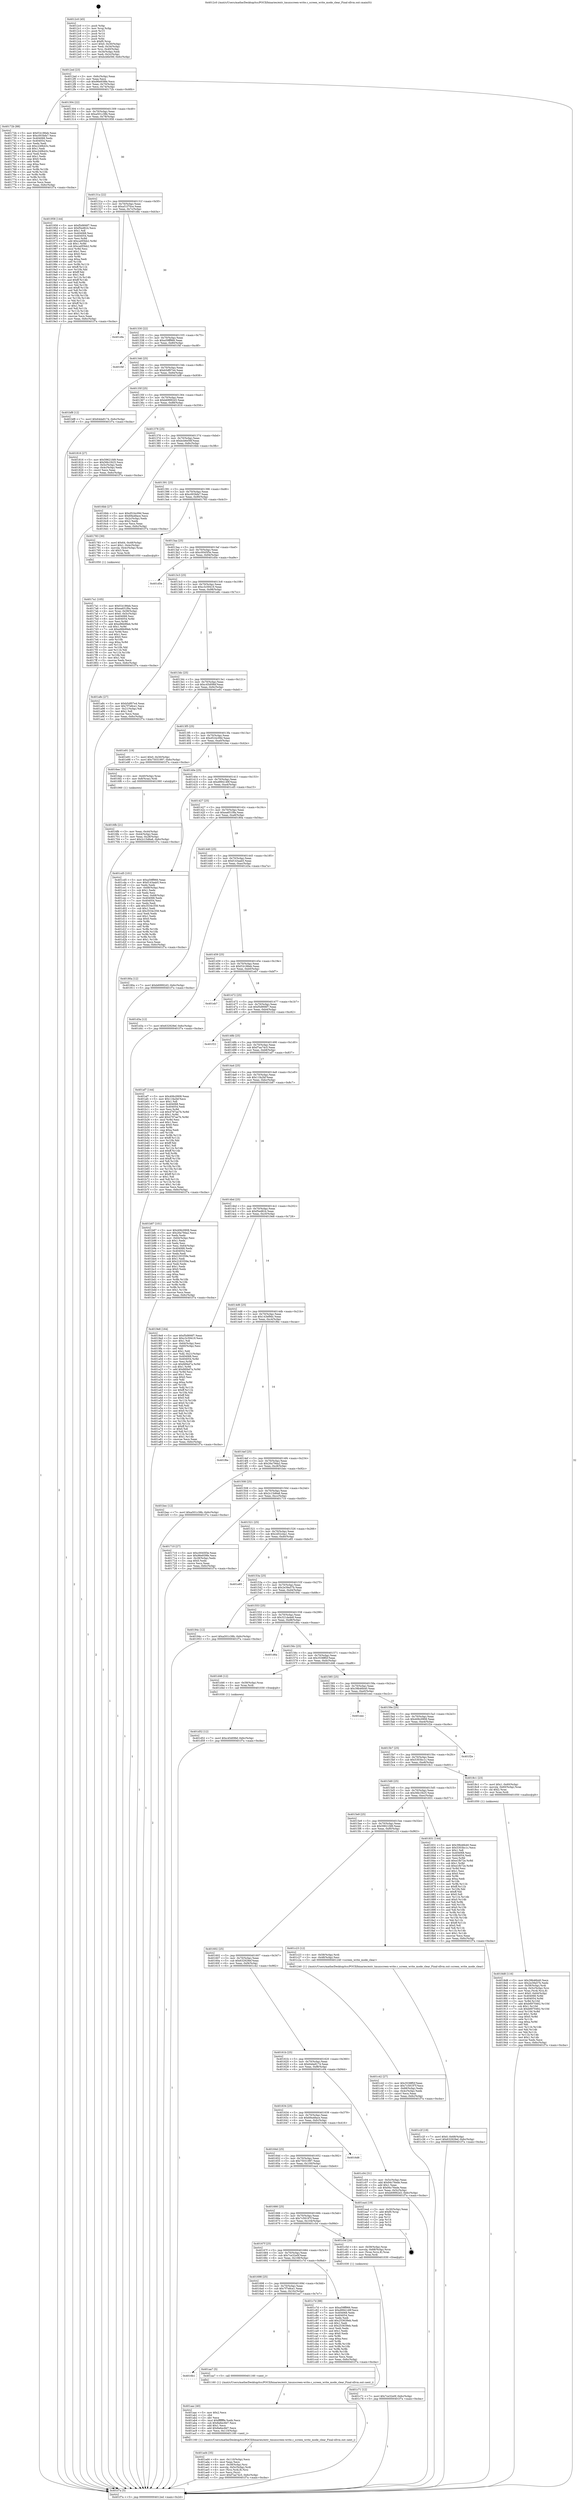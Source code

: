 digraph "0x4012c0" {
  label = "0x4012c0 (/mnt/c/Users/mathe/Desktop/tcc/POCII/binaries/extr_tmuxscreen-write.c_screen_write_mode_clear_Final-ollvm.out::main(0))"
  labelloc = "t"
  node[shape=record]

  Entry [label="",width=0.3,height=0.3,shape=circle,fillcolor=black,style=filled]
  "0x4012ed" [label="{
     0x4012ed [23]\l
     | [instrs]\l
     &nbsp;&nbsp;0x4012ed \<+3\>: mov -0x6c(%rbp),%eax\l
     &nbsp;&nbsp;0x4012f0 \<+2\>: mov %eax,%ecx\l
     &nbsp;&nbsp;0x4012f2 \<+6\>: sub $0x96e939fe,%ecx\l
     &nbsp;&nbsp;0x4012f8 \<+3\>: mov %eax,-0x70(%rbp)\l
     &nbsp;&nbsp;0x4012fb \<+3\>: mov %ecx,-0x74(%rbp)\l
     &nbsp;&nbsp;0x4012fe \<+6\>: je 000000000040172b \<main+0x46b\>\l
  }"]
  "0x40172b" [label="{
     0x40172b [88]\l
     | [instrs]\l
     &nbsp;&nbsp;0x40172b \<+5\>: mov $0xf1b186eb,%eax\l
     &nbsp;&nbsp;0x401730 \<+5\>: mov $0xc003bfa7,%ecx\l
     &nbsp;&nbsp;0x401735 \<+7\>: mov 0x404068,%edx\l
     &nbsp;&nbsp;0x40173c \<+7\>: mov 0x404054,%esi\l
     &nbsp;&nbsp;0x401743 \<+2\>: mov %edx,%edi\l
     &nbsp;&nbsp;0x401745 \<+6\>: sub $0xc249b43c,%edi\l
     &nbsp;&nbsp;0x40174b \<+3\>: sub $0x1,%edi\l
     &nbsp;&nbsp;0x40174e \<+6\>: add $0xc249b43c,%edi\l
     &nbsp;&nbsp;0x401754 \<+3\>: imul %edi,%edx\l
     &nbsp;&nbsp;0x401757 \<+3\>: and $0x1,%edx\l
     &nbsp;&nbsp;0x40175a \<+3\>: cmp $0x0,%edx\l
     &nbsp;&nbsp;0x40175d \<+4\>: sete %r8b\l
     &nbsp;&nbsp;0x401761 \<+3\>: cmp $0xa,%esi\l
     &nbsp;&nbsp;0x401764 \<+4\>: setl %r9b\l
     &nbsp;&nbsp;0x401768 \<+3\>: mov %r8b,%r10b\l
     &nbsp;&nbsp;0x40176b \<+3\>: and %r9b,%r10b\l
     &nbsp;&nbsp;0x40176e \<+3\>: xor %r9b,%r8b\l
     &nbsp;&nbsp;0x401771 \<+3\>: or %r8b,%r10b\l
     &nbsp;&nbsp;0x401774 \<+4\>: test $0x1,%r10b\l
     &nbsp;&nbsp;0x401778 \<+3\>: cmovne %ecx,%eax\l
     &nbsp;&nbsp;0x40177b \<+3\>: mov %eax,-0x6c(%rbp)\l
     &nbsp;&nbsp;0x40177e \<+5\>: jmp 0000000000401f7a \<main+0xcba\>\l
  }"]
  "0x401304" [label="{
     0x401304 [22]\l
     | [instrs]\l
     &nbsp;&nbsp;0x401304 \<+5\>: jmp 0000000000401309 \<main+0x49\>\l
     &nbsp;&nbsp;0x401309 \<+3\>: mov -0x70(%rbp),%eax\l
     &nbsp;&nbsp;0x40130c \<+5\>: sub $0xa501c38b,%eax\l
     &nbsp;&nbsp;0x401311 \<+3\>: mov %eax,-0x78(%rbp)\l
     &nbsp;&nbsp;0x401314 \<+6\>: je 0000000000401958 \<main+0x698\>\l
  }"]
  Exit [label="",width=0.3,height=0.3,shape=circle,fillcolor=black,style=filled,peripheries=2]
  "0x401958" [label="{
     0x401958 [144]\l
     | [instrs]\l
     &nbsp;&nbsp;0x401958 \<+5\>: mov $0xf5d906f7,%eax\l
     &nbsp;&nbsp;0x40195d \<+5\>: mov $0xf5ed824,%ecx\l
     &nbsp;&nbsp;0x401962 \<+2\>: mov $0x1,%dl\l
     &nbsp;&nbsp;0x401964 \<+7\>: mov 0x404068,%esi\l
     &nbsp;&nbsp;0x40196b \<+7\>: mov 0x404054,%edi\l
     &nbsp;&nbsp;0x401972 \<+3\>: mov %esi,%r8d\l
     &nbsp;&nbsp;0x401975 \<+7\>: add $0xca0f3bb2,%r8d\l
     &nbsp;&nbsp;0x40197c \<+4\>: sub $0x1,%r8d\l
     &nbsp;&nbsp;0x401980 \<+7\>: sub $0xca0f3bb2,%r8d\l
     &nbsp;&nbsp;0x401987 \<+4\>: imul %r8d,%esi\l
     &nbsp;&nbsp;0x40198b \<+3\>: and $0x1,%esi\l
     &nbsp;&nbsp;0x40198e \<+3\>: cmp $0x0,%esi\l
     &nbsp;&nbsp;0x401991 \<+4\>: sete %r9b\l
     &nbsp;&nbsp;0x401995 \<+3\>: cmp $0xa,%edi\l
     &nbsp;&nbsp;0x401998 \<+4\>: setl %r10b\l
     &nbsp;&nbsp;0x40199c \<+3\>: mov %r9b,%r11b\l
     &nbsp;&nbsp;0x40199f \<+4\>: xor $0xff,%r11b\l
     &nbsp;&nbsp;0x4019a3 \<+3\>: mov %r10b,%bl\l
     &nbsp;&nbsp;0x4019a6 \<+3\>: xor $0xff,%bl\l
     &nbsp;&nbsp;0x4019a9 \<+3\>: xor $0x1,%dl\l
     &nbsp;&nbsp;0x4019ac \<+3\>: mov %r11b,%r14b\l
     &nbsp;&nbsp;0x4019af \<+4\>: and $0xff,%r14b\l
     &nbsp;&nbsp;0x4019b3 \<+3\>: and %dl,%r9b\l
     &nbsp;&nbsp;0x4019b6 \<+3\>: mov %bl,%r15b\l
     &nbsp;&nbsp;0x4019b9 \<+4\>: and $0xff,%r15b\l
     &nbsp;&nbsp;0x4019bd \<+3\>: and %dl,%r10b\l
     &nbsp;&nbsp;0x4019c0 \<+3\>: or %r9b,%r14b\l
     &nbsp;&nbsp;0x4019c3 \<+3\>: or %r10b,%r15b\l
     &nbsp;&nbsp;0x4019c6 \<+3\>: xor %r15b,%r14b\l
     &nbsp;&nbsp;0x4019c9 \<+3\>: or %bl,%r11b\l
     &nbsp;&nbsp;0x4019cc \<+4\>: xor $0xff,%r11b\l
     &nbsp;&nbsp;0x4019d0 \<+3\>: or $0x1,%dl\l
     &nbsp;&nbsp;0x4019d3 \<+3\>: and %dl,%r11b\l
     &nbsp;&nbsp;0x4019d6 \<+3\>: or %r11b,%r14b\l
     &nbsp;&nbsp;0x4019d9 \<+4\>: test $0x1,%r14b\l
     &nbsp;&nbsp;0x4019dd \<+3\>: cmovne %ecx,%eax\l
     &nbsp;&nbsp;0x4019e0 \<+3\>: mov %eax,-0x6c(%rbp)\l
     &nbsp;&nbsp;0x4019e3 \<+5\>: jmp 0000000000401f7a \<main+0xcba\>\l
  }"]
  "0x40131a" [label="{
     0x40131a [22]\l
     | [instrs]\l
     &nbsp;&nbsp;0x40131a \<+5\>: jmp 000000000040131f \<main+0x5f\>\l
     &nbsp;&nbsp;0x40131f \<+3\>: mov -0x70(%rbp),%eax\l
     &nbsp;&nbsp;0x401322 \<+5\>: sub $0xa51f70ce,%eax\l
     &nbsp;&nbsp;0x401327 \<+3\>: mov %eax,-0x7c(%rbp)\l
     &nbsp;&nbsp;0x40132a \<+6\>: je 0000000000401dfa \<main+0xb3a\>\l
  }"]
  "0x401d52" [label="{
     0x401d52 [12]\l
     | [instrs]\l
     &nbsp;&nbsp;0x401d52 \<+7\>: movl $0xc45d09bf,-0x6c(%rbp)\l
     &nbsp;&nbsp;0x401d59 \<+5\>: jmp 0000000000401f7a \<main+0xcba\>\l
  }"]
  "0x401dfa" [label="{
     0x401dfa\l
  }", style=dashed]
  "0x401330" [label="{
     0x401330 [22]\l
     | [instrs]\l
     &nbsp;&nbsp;0x401330 \<+5\>: jmp 0000000000401335 \<main+0x75\>\l
     &nbsp;&nbsp;0x401335 \<+3\>: mov -0x70(%rbp),%eax\l
     &nbsp;&nbsp;0x401338 \<+5\>: sub $0xa59ff966,%eax\l
     &nbsp;&nbsp;0x40133d \<+3\>: mov %eax,-0x80(%rbp)\l
     &nbsp;&nbsp;0x401340 \<+6\>: je 0000000000401f4f \<main+0xc8f\>\l
  }"]
  "0x401c71" [label="{
     0x401c71 [12]\l
     | [instrs]\l
     &nbsp;&nbsp;0x401c71 \<+7\>: movl $0x7ce32e0f,-0x6c(%rbp)\l
     &nbsp;&nbsp;0x401c78 \<+5\>: jmp 0000000000401f7a \<main+0xcba\>\l
  }"]
  "0x401f4f" [label="{
     0x401f4f\l
  }", style=dashed]
  "0x401346" [label="{
     0x401346 [25]\l
     | [instrs]\l
     &nbsp;&nbsp;0x401346 \<+5\>: jmp 000000000040134b \<main+0x8b\>\l
     &nbsp;&nbsp;0x40134b \<+3\>: mov -0x70(%rbp),%eax\l
     &nbsp;&nbsp;0x40134e \<+5\>: sub $0xb5df07e4,%eax\l
     &nbsp;&nbsp;0x401353 \<+6\>: mov %eax,-0x84(%rbp)\l
     &nbsp;&nbsp;0x401359 \<+6\>: je 0000000000401bf8 \<main+0x938\>\l
  }"]
  "0x401c2f" [label="{
     0x401c2f [19]\l
     | [instrs]\l
     &nbsp;&nbsp;0x401c2f \<+7\>: movl $0x0,-0x68(%rbp)\l
     &nbsp;&nbsp;0x401c36 \<+7\>: movl $0x632929ef,-0x6c(%rbp)\l
     &nbsp;&nbsp;0x401c3d \<+5\>: jmp 0000000000401f7a \<main+0xcba\>\l
  }"]
  "0x401bf8" [label="{
     0x401bf8 [12]\l
     | [instrs]\l
     &nbsp;&nbsp;0x401bf8 \<+7\>: movl $0x64da9174,-0x6c(%rbp)\l
     &nbsp;&nbsp;0x401bff \<+5\>: jmp 0000000000401f7a \<main+0xcba\>\l
  }"]
  "0x40135f" [label="{
     0x40135f [25]\l
     | [instrs]\l
     &nbsp;&nbsp;0x40135f \<+5\>: jmp 0000000000401364 \<main+0xa4\>\l
     &nbsp;&nbsp;0x401364 \<+3\>: mov -0x70(%rbp),%eax\l
     &nbsp;&nbsp;0x401367 \<+5\>: sub $0xb69992d3,%eax\l
     &nbsp;&nbsp;0x40136c \<+6\>: mov %eax,-0x88(%rbp)\l
     &nbsp;&nbsp;0x401372 \<+6\>: je 0000000000401816 \<main+0x556\>\l
  }"]
  "0x401ad4" [label="{
     0x401ad4 [35]\l
     | [instrs]\l
     &nbsp;&nbsp;0x401ad4 \<+6\>: mov -0x110(%rbp),%ecx\l
     &nbsp;&nbsp;0x401ada \<+3\>: imul %eax,%ecx\l
     &nbsp;&nbsp;0x401add \<+4\>: mov -0x58(%rbp),%rsi\l
     &nbsp;&nbsp;0x401ae1 \<+4\>: movslq -0x5c(%rbp),%rdi\l
     &nbsp;&nbsp;0x401ae5 \<+4\>: mov (%rsi,%rdi,8),%rsi\l
     &nbsp;&nbsp;0x401ae9 \<+2\>: mov %ecx,(%rsi)\l
     &nbsp;&nbsp;0x401aeb \<+7\>: movl $0xf7aa74c5,-0x6c(%rbp)\l
     &nbsp;&nbsp;0x401af2 \<+5\>: jmp 0000000000401f7a \<main+0xcba\>\l
  }"]
  "0x401816" [label="{
     0x401816 [27]\l
     | [instrs]\l
     &nbsp;&nbsp;0x401816 \<+5\>: mov $0x59621fd9,%eax\l
     &nbsp;&nbsp;0x40181b \<+5\>: mov $0x56b1f425,%ecx\l
     &nbsp;&nbsp;0x401820 \<+3\>: mov -0x5c(%rbp),%edx\l
     &nbsp;&nbsp;0x401823 \<+3\>: cmp -0x4c(%rbp),%edx\l
     &nbsp;&nbsp;0x401826 \<+3\>: cmovl %ecx,%eax\l
     &nbsp;&nbsp;0x401829 \<+3\>: mov %eax,-0x6c(%rbp)\l
     &nbsp;&nbsp;0x40182c \<+5\>: jmp 0000000000401f7a \<main+0xcba\>\l
  }"]
  "0x401378" [label="{
     0x401378 [25]\l
     | [instrs]\l
     &nbsp;&nbsp;0x401378 \<+5\>: jmp 000000000040137d \<main+0xbd\>\l
     &nbsp;&nbsp;0x40137d \<+3\>: mov -0x70(%rbp),%eax\l
     &nbsp;&nbsp;0x401380 \<+5\>: sub $0xbcb6e56f,%eax\l
     &nbsp;&nbsp;0x401385 \<+6\>: mov %eax,-0x8c(%rbp)\l
     &nbsp;&nbsp;0x40138b \<+6\>: je 00000000004016bb \<main+0x3fb\>\l
  }"]
  "0x401aac" [label="{
     0x401aac [40]\l
     | [instrs]\l
     &nbsp;&nbsp;0x401aac \<+5\>: mov $0x2,%ecx\l
     &nbsp;&nbsp;0x401ab1 \<+1\>: cltd\l
     &nbsp;&nbsp;0x401ab2 \<+2\>: idiv %ecx\l
     &nbsp;&nbsp;0x401ab4 \<+6\>: imul $0xfffffffe,%edx,%ecx\l
     &nbsp;&nbsp;0x401aba \<+6\>: sub $0x8a6ec8d7,%ecx\l
     &nbsp;&nbsp;0x401ac0 \<+3\>: add $0x1,%ecx\l
     &nbsp;&nbsp;0x401ac3 \<+6\>: add $0x8a6ec8d7,%ecx\l
     &nbsp;&nbsp;0x401ac9 \<+6\>: mov %ecx,-0x110(%rbp)\l
     &nbsp;&nbsp;0x401acf \<+5\>: call 0000000000401160 \<next_i\>\l
     | [calls]\l
     &nbsp;&nbsp;0x401160 \{1\} (/mnt/c/Users/mathe/Desktop/tcc/POCII/binaries/extr_tmuxscreen-write.c_screen_write_mode_clear_Final-ollvm.out::next_i)\l
  }"]
  "0x4016bb" [label="{
     0x4016bb [27]\l
     | [instrs]\l
     &nbsp;&nbsp;0x4016bb \<+5\>: mov $0xd524c09d,%eax\l
     &nbsp;&nbsp;0x4016c0 \<+5\>: mov $0x69a48ace,%ecx\l
     &nbsp;&nbsp;0x4016c5 \<+3\>: mov -0x2c(%rbp),%edx\l
     &nbsp;&nbsp;0x4016c8 \<+3\>: cmp $0x2,%edx\l
     &nbsp;&nbsp;0x4016cb \<+3\>: cmovne %ecx,%eax\l
     &nbsp;&nbsp;0x4016ce \<+3\>: mov %eax,-0x6c(%rbp)\l
     &nbsp;&nbsp;0x4016d1 \<+5\>: jmp 0000000000401f7a \<main+0xcba\>\l
  }"]
  "0x401391" [label="{
     0x401391 [25]\l
     | [instrs]\l
     &nbsp;&nbsp;0x401391 \<+5\>: jmp 0000000000401396 \<main+0xd6\>\l
     &nbsp;&nbsp;0x401396 \<+3\>: mov -0x70(%rbp),%eax\l
     &nbsp;&nbsp;0x401399 \<+5\>: sub $0xc003bfa7,%eax\l
     &nbsp;&nbsp;0x40139e \<+6\>: mov %eax,-0x90(%rbp)\l
     &nbsp;&nbsp;0x4013a4 \<+6\>: je 0000000000401783 \<main+0x4c3\>\l
  }"]
  "0x401f7a" [label="{
     0x401f7a [5]\l
     | [instrs]\l
     &nbsp;&nbsp;0x401f7a \<+5\>: jmp 00000000004012ed \<main+0x2d\>\l
  }"]
  "0x4012c0" [label="{
     0x4012c0 [45]\l
     | [instrs]\l
     &nbsp;&nbsp;0x4012c0 \<+1\>: push %rbp\l
     &nbsp;&nbsp;0x4012c1 \<+3\>: mov %rsp,%rbp\l
     &nbsp;&nbsp;0x4012c4 \<+2\>: push %r15\l
     &nbsp;&nbsp;0x4012c6 \<+2\>: push %r14\l
     &nbsp;&nbsp;0x4012c8 \<+2\>: push %r12\l
     &nbsp;&nbsp;0x4012ca \<+1\>: push %rbx\l
     &nbsp;&nbsp;0x4012cb \<+7\>: sub $0xf0,%rsp\l
     &nbsp;&nbsp;0x4012d2 \<+7\>: movl $0x0,-0x30(%rbp)\l
     &nbsp;&nbsp;0x4012d9 \<+3\>: mov %edi,-0x34(%rbp)\l
     &nbsp;&nbsp;0x4012dc \<+4\>: mov %rsi,-0x40(%rbp)\l
     &nbsp;&nbsp;0x4012e0 \<+3\>: mov -0x34(%rbp),%edi\l
     &nbsp;&nbsp;0x4012e3 \<+3\>: mov %edi,-0x2c(%rbp)\l
     &nbsp;&nbsp;0x4012e6 \<+7\>: movl $0xbcb6e56f,-0x6c(%rbp)\l
  }"]
  "0x4016b1" [label="{
     0x4016b1\l
  }", style=dashed]
  "0x401783" [label="{
     0x401783 [30]\l
     | [instrs]\l
     &nbsp;&nbsp;0x401783 \<+7\>: movl $0x64,-0x48(%rbp)\l
     &nbsp;&nbsp;0x40178a \<+7\>: movl $0x1,-0x4c(%rbp)\l
     &nbsp;&nbsp;0x401791 \<+4\>: movslq -0x4c(%rbp),%rax\l
     &nbsp;&nbsp;0x401795 \<+4\>: shl $0x3,%rax\l
     &nbsp;&nbsp;0x401799 \<+3\>: mov %rax,%rdi\l
     &nbsp;&nbsp;0x40179c \<+5\>: call 0000000000401050 \<malloc@plt\>\l
     | [calls]\l
     &nbsp;&nbsp;0x401050 \{1\} (unknown)\l
  }"]
  "0x4013aa" [label="{
     0x4013aa [25]\l
     | [instrs]\l
     &nbsp;&nbsp;0x4013aa \<+5\>: jmp 00000000004013af \<main+0xef\>\l
     &nbsp;&nbsp;0x4013af \<+3\>: mov -0x70(%rbp),%eax\l
     &nbsp;&nbsp;0x4013b2 \<+5\>: sub $0xc0045f3e,%eax\l
     &nbsp;&nbsp;0x4013b7 \<+6\>: mov %eax,-0x94(%rbp)\l
     &nbsp;&nbsp;0x4013bd \<+6\>: je 0000000000401d5e \<main+0xa9e\>\l
  }"]
  "0x401aa7" [label="{
     0x401aa7 [5]\l
     | [instrs]\l
     &nbsp;&nbsp;0x401aa7 \<+5\>: call 0000000000401160 \<next_i\>\l
     | [calls]\l
     &nbsp;&nbsp;0x401160 \{1\} (/mnt/c/Users/mathe/Desktop/tcc/POCII/binaries/extr_tmuxscreen-write.c_screen_write_mode_clear_Final-ollvm.out::next_i)\l
  }"]
  "0x401d5e" [label="{
     0x401d5e\l
  }", style=dashed]
  "0x4013c3" [label="{
     0x4013c3 [25]\l
     | [instrs]\l
     &nbsp;&nbsp;0x4013c3 \<+5\>: jmp 00000000004013c8 \<main+0x108\>\l
     &nbsp;&nbsp;0x4013c8 \<+3\>: mov -0x70(%rbp),%eax\l
     &nbsp;&nbsp;0x4013cb \<+5\>: sub $0xc3c59419,%eax\l
     &nbsp;&nbsp;0x4013d0 \<+6\>: mov %eax,-0x98(%rbp)\l
     &nbsp;&nbsp;0x4013d6 \<+6\>: je 0000000000401a8c \<main+0x7cc\>\l
  }"]
  "0x401698" [label="{
     0x401698 [25]\l
     | [instrs]\l
     &nbsp;&nbsp;0x401698 \<+5\>: jmp 000000000040169d \<main+0x3dd\>\l
     &nbsp;&nbsp;0x40169d \<+3\>: mov -0x70(%rbp),%eax\l
     &nbsp;&nbsp;0x4016a0 \<+5\>: sub $0x7f7e8ce1,%eax\l
     &nbsp;&nbsp;0x4016a5 \<+6\>: mov %eax,-0x10c(%rbp)\l
     &nbsp;&nbsp;0x4016ab \<+6\>: je 0000000000401aa7 \<main+0x7e7\>\l
  }"]
  "0x401a8c" [label="{
     0x401a8c [27]\l
     | [instrs]\l
     &nbsp;&nbsp;0x401a8c \<+5\>: mov $0xb5df07e4,%eax\l
     &nbsp;&nbsp;0x401a91 \<+5\>: mov $0x7f7e8ce1,%ecx\l
     &nbsp;&nbsp;0x401a96 \<+3\>: mov -0x21(%rbp),%dl\l
     &nbsp;&nbsp;0x401a99 \<+3\>: test $0x1,%dl\l
     &nbsp;&nbsp;0x401a9c \<+3\>: cmovne %ecx,%eax\l
     &nbsp;&nbsp;0x401a9f \<+3\>: mov %eax,-0x6c(%rbp)\l
     &nbsp;&nbsp;0x401aa2 \<+5\>: jmp 0000000000401f7a \<main+0xcba\>\l
  }"]
  "0x4013dc" [label="{
     0x4013dc [25]\l
     | [instrs]\l
     &nbsp;&nbsp;0x4013dc \<+5\>: jmp 00000000004013e1 \<main+0x121\>\l
     &nbsp;&nbsp;0x4013e1 \<+3\>: mov -0x70(%rbp),%eax\l
     &nbsp;&nbsp;0x4013e4 \<+5\>: sub $0xc45d09bf,%eax\l
     &nbsp;&nbsp;0x4013e9 \<+6\>: mov %eax,-0x9c(%rbp)\l
     &nbsp;&nbsp;0x4013ef \<+6\>: je 0000000000401e91 \<main+0xbd1\>\l
  }"]
  "0x401c7d" [label="{
     0x401c7d [88]\l
     | [instrs]\l
     &nbsp;&nbsp;0x401c7d \<+5\>: mov $0xa59ff966,%eax\l
     &nbsp;&nbsp;0x401c82 \<+5\>: mov $0xd994149f,%ecx\l
     &nbsp;&nbsp;0x401c87 \<+7\>: mov 0x404068,%edx\l
     &nbsp;&nbsp;0x401c8e \<+7\>: mov 0x404054,%esi\l
     &nbsp;&nbsp;0x401c95 \<+2\>: mov %edx,%edi\l
     &nbsp;&nbsp;0x401c97 \<+6\>: add $0x253639eb,%edi\l
     &nbsp;&nbsp;0x401c9d \<+3\>: sub $0x1,%edi\l
     &nbsp;&nbsp;0x401ca0 \<+6\>: sub $0x253639eb,%edi\l
     &nbsp;&nbsp;0x401ca6 \<+3\>: imul %edi,%edx\l
     &nbsp;&nbsp;0x401ca9 \<+3\>: and $0x1,%edx\l
     &nbsp;&nbsp;0x401cac \<+3\>: cmp $0x0,%edx\l
     &nbsp;&nbsp;0x401caf \<+4\>: sete %r8b\l
     &nbsp;&nbsp;0x401cb3 \<+3\>: cmp $0xa,%esi\l
     &nbsp;&nbsp;0x401cb6 \<+4\>: setl %r9b\l
     &nbsp;&nbsp;0x401cba \<+3\>: mov %r8b,%r10b\l
     &nbsp;&nbsp;0x401cbd \<+3\>: and %r9b,%r10b\l
     &nbsp;&nbsp;0x401cc0 \<+3\>: xor %r9b,%r8b\l
     &nbsp;&nbsp;0x401cc3 \<+3\>: or %r8b,%r10b\l
     &nbsp;&nbsp;0x401cc6 \<+4\>: test $0x1,%r10b\l
     &nbsp;&nbsp;0x401cca \<+3\>: cmovne %ecx,%eax\l
     &nbsp;&nbsp;0x401ccd \<+3\>: mov %eax,-0x6c(%rbp)\l
     &nbsp;&nbsp;0x401cd0 \<+5\>: jmp 0000000000401f7a \<main+0xcba\>\l
  }"]
  "0x401e91" [label="{
     0x401e91 [19]\l
     | [instrs]\l
     &nbsp;&nbsp;0x401e91 \<+7\>: movl $0x0,-0x30(%rbp)\l
     &nbsp;&nbsp;0x401e98 \<+7\>: movl $0x75031997,-0x6c(%rbp)\l
     &nbsp;&nbsp;0x401e9f \<+5\>: jmp 0000000000401f7a \<main+0xcba\>\l
  }"]
  "0x4013f5" [label="{
     0x4013f5 [25]\l
     | [instrs]\l
     &nbsp;&nbsp;0x4013f5 \<+5\>: jmp 00000000004013fa \<main+0x13a\>\l
     &nbsp;&nbsp;0x4013fa \<+3\>: mov -0x70(%rbp),%eax\l
     &nbsp;&nbsp;0x4013fd \<+5\>: sub $0xd524c09d,%eax\l
     &nbsp;&nbsp;0x401402 \<+6\>: mov %eax,-0xa0(%rbp)\l
     &nbsp;&nbsp;0x401408 \<+6\>: je 00000000004016ee \<main+0x42e\>\l
  }"]
  "0x40167f" [label="{
     0x40167f [25]\l
     | [instrs]\l
     &nbsp;&nbsp;0x40167f \<+5\>: jmp 0000000000401684 \<main+0x3c4\>\l
     &nbsp;&nbsp;0x401684 \<+3\>: mov -0x70(%rbp),%eax\l
     &nbsp;&nbsp;0x401687 \<+5\>: sub $0x7ce32e0f,%eax\l
     &nbsp;&nbsp;0x40168c \<+6\>: mov %eax,-0x108(%rbp)\l
     &nbsp;&nbsp;0x401692 \<+6\>: je 0000000000401c7d \<main+0x9bd\>\l
  }"]
  "0x4016ee" [label="{
     0x4016ee [13]\l
     | [instrs]\l
     &nbsp;&nbsp;0x4016ee \<+4\>: mov -0x40(%rbp),%rax\l
     &nbsp;&nbsp;0x4016f2 \<+4\>: mov 0x8(%rax),%rdi\l
     &nbsp;&nbsp;0x4016f6 \<+5\>: call 0000000000401060 \<atoi@plt\>\l
     | [calls]\l
     &nbsp;&nbsp;0x401060 \{1\} (unknown)\l
  }"]
  "0x40140e" [label="{
     0x40140e [25]\l
     | [instrs]\l
     &nbsp;&nbsp;0x40140e \<+5\>: jmp 0000000000401413 \<main+0x153\>\l
     &nbsp;&nbsp;0x401413 \<+3\>: mov -0x70(%rbp),%eax\l
     &nbsp;&nbsp;0x401416 \<+5\>: sub $0xd994149f,%eax\l
     &nbsp;&nbsp;0x40141b \<+6\>: mov %eax,-0xa4(%rbp)\l
     &nbsp;&nbsp;0x401421 \<+6\>: je 0000000000401cd5 \<main+0xa15\>\l
  }"]
  "0x4016fb" [label="{
     0x4016fb [21]\l
     | [instrs]\l
     &nbsp;&nbsp;0x4016fb \<+3\>: mov %eax,-0x44(%rbp)\l
     &nbsp;&nbsp;0x4016fe \<+3\>: mov -0x44(%rbp),%eax\l
     &nbsp;&nbsp;0x401701 \<+3\>: mov %eax,-0x28(%rbp)\l
     &nbsp;&nbsp;0x401704 \<+7\>: movl $0x2c15d6a8,-0x6c(%rbp)\l
     &nbsp;&nbsp;0x40170b \<+5\>: jmp 0000000000401f7a \<main+0xcba\>\l
  }"]
  "0x401c5d" [label="{
     0x401c5d [20]\l
     | [instrs]\l
     &nbsp;&nbsp;0x401c5d \<+4\>: mov -0x58(%rbp),%rax\l
     &nbsp;&nbsp;0x401c61 \<+4\>: movslq -0x68(%rbp),%rcx\l
     &nbsp;&nbsp;0x401c65 \<+4\>: mov (%rax,%rcx,8),%rax\l
     &nbsp;&nbsp;0x401c69 \<+3\>: mov %rax,%rdi\l
     &nbsp;&nbsp;0x401c6c \<+5\>: call 0000000000401030 \<free@plt\>\l
     | [calls]\l
     &nbsp;&nbsp;0x401030 \{1\} (unknown)\l
  }"]
  "0x401cd5" [label="{
     0x401cd5 [101]\l
     | [instrs]\l
     &nbsp;&nbsp;0x401cd5 \<+5\>: mov $0xa59ff966,%eax\l
     &nbsp;&nbsp;0x401cda \<+5\>: mov $0xf143aab5,%ecx\l
     &nbsp;&nbsp;0x401cdf \<+2\>: xor %edx,%edx\l
     &nbsp;&nbsp;0x401ce1 \<+3\>: mov -0x68(%rbp),%esi\l
     &nbsp;&nbsp;0x401ce4 \<+3\>: sub $0x1,%edx\l
     &nbsp;&nbsp;0x401ce7 \<+2\>: sub %edx,%esi\l
     &nbsp;&nbsp;0x401ce9 \<+3\>: mov %esi,-0x68(%rbp)\l
     &nbsp;&nbsp;0x401cec \<+7\>: mov 0x404068,%edx\l
     &nbsp;&nbsp;0x401cf3 \<+7\>: mov 0x404054,%esi\l
     &nbsp;&nbsp;0x401cfa \<+2\>: mov %edx,%edi\l
     &nbsp;&nbsp;0x401cfc \<+6\>: add $0x3534c358,%edi\l
     &nbsp;&nbsp;0x401d02 \<+3\>: sub $0x1,%edi\l
     &nbsp;&nbsp;0x401d05 \<+6\>: sub $0x3534c358,%edi\l
     &nbsp;&nbsp;0x401d0b \<+3\>: imul %edi,%edx\l
     &nbsp;&nbsp;0x401d0e \<+3\>: and $0x1,%edx\l
     &nbsp;&nbsp;0x401d11 \<+3\>: cmp $0x0,%edx\l
     &nbsp;&nbsp;0x401d14 \<+4\>: sete %r8b\l
     &nbsp;&nbsp;0x401d18 \<+3\>: cmp $0xa,%esi\l
     &nbsp;&nbsp;0x401d1b \<+4\>: setl %r9b\l
     &nbsp;&nbsp;0x401d1f \<+3\>: mov %r8b,%r10b\l
     &nbsp;&nbsp;0x401d22 \<+3\>: and %r9b,%r10b\l
     &nbsp;&nbsp;0x401d25 \<+3\>: xor %r9b,%r8b\l
     &nbsp;&nbsp;0x401d28 \<+3\>: or %r8b,%r10b\l
     &nbsp;&nbsp;0x401d2b \<+4\>: test $0x1,%r10b\l
     &nbsp;&nbsp;0x401d2f \<+3\>: cmovne %ecx,%eax\l
     &nbsp;&nbsp;0x401d32 \<+3\>: mov %eax,-0x6c(%rbp)\l
     &nbsp;&nbsp;0x401d35 \<+5\>: jmp 0000000000401f7a \<main+0xcba\>\l
  }"]
  "0x401427" [label="{
     0x401427 [25]\l
     | [instrs]\l
     &nbsp;&nbsp;0x401427 \<+5\>: jmp 000000000040142c \<main+0x16c\>\l
     &nbsp;&nbsp;0x40142c \<+3\>: mov -0x70(%rbp),%eax\l
     &nbsp;&nbsp;0x40142f \<+5\>: sub $0xea651f9a,%eax\l
     &nbsp;&nbsp;0x401434 \<+6\>: mov %eax,-0xa8(%rbp)\l
     &nbsp;&nbsp;0x40143a \<+6\>: je 000000000040180a \<main+0x54a\>\l
  }"]
  "0x401666" [label="{
     0x401666 [25]\l
     | [instrs]\l
     &nbsp;&nbsp;0x401666 \<+5\>: jmp 000000000040166b \<main+0x3ab\>\l
     &nbsp;&nbsp;0x40166b \<+3\>: mov -0x70(%rbp),%eax\l
     &nbsp;&nbsp;0x40166e \<+5\>: sub $0x7c59197f,%eax\l
     &nbsp;&nbsp;0x401673 \<+6\>: mov %eax,-0x104(%rbp)\l
     &nbsp;&nbsp;0x401679 \<+6\>: je 0000000000401c5d \<main+0x99d\>\l
  }"]
  "0x40180a" [label="{
     0x40180a [12]\l
     | [instrs]\l
     &nbsp;&nbsp;0x40180a \<+7\>: movl $0xb69992d3,-0x6c(%rbp)\l
     &nbsp;&nbsp;0x401811 \<+5\>: jmp 0000000000401f7a \<main+0xcba\>\l
  }"]
  "0x401440" [label="{
     0x401440 [25]\l
     | [instrs]\l
     &nbsp;&nbsp;0x401440 \<+5\>: jmp 0000000000401445 \<main+0x185\>\l
     &nbsp;&nbsp;0x401445 \<+3\>: mov -0x70(%rbp),%eax\l
     &nbsp;&nbsp;0x401448 \<+5\>: sub $0xf143aab5,%eax\l
     &nbsp;&nbsp;0x40144d \<+6\>: mov %eax,-0xac(%rbp)\l
     &nbsp;&nbsp;0x401453 \<+6\>: je 0000000000401d3a \<main+0xa7a\>\l
  }"]
  "0x401ea4" [label="{
     0x401ea4 [19]\l
     | [instrs]\l
     &nbsp;&nbsp;0x401ea4 \<+3\>: mov -0x30(%rbp),%eax\l
     &nbsp;&nbsp;0x401ea7 \<+7\>: add $0xf0,%rsp\l
     &nbsp;&nbsp;0x401eae \<+1\>: pop %rbx\l
     &nbsp;&nbsp;0x401eaf \<+2\>: pop %r12\l
     &nbsp;&nbsp;0x401eb1 \<+2\>: pop %r14\l
     &nbsp;&nbsp;0x401eb3 \<+2\>: pop %r15\l
     &nbsp;&nbsp;0x401eb5 \<+1\>: pop %rbp\l
     &nbsp;&nbsp;0x401eb6 \<+1\>: ret\l
  }"]
  "0x401d3a" [label="{
     0x401d3a [12]\l
     | [instrs]\l
     &nbsp;&nbsp;0x401d3a \<+7\>: movl $0x632929ef,-0x6c(%rbp)\l
     &nbsp;&nbsp;0x401d41 \<+5\>: jmp 0000000000401f7a \<main+0xcba\>\l
  }"]
  "0x401459" [label="{
     0x401459 [25]\l
     | [instrs]\l
     &nbsp;&nbsp;0x401459 \<+5\>: jmp 000000000040145e \<main+0x19e\>\l
     &nbsp;&nbsp;0x40145e \<+3\>: mov -0x70(%rbp),%eax\l
     &nbsp;&nbsp;0x401461 \<+5\>: sub $0xf1b186eb,%eax\l
     &nbsp;&nbsp;0x401466 \<+6\>: mov %eax,-0xb0(%rbp)\l
     &nbsp;&nbsp;0x40146c \<+6\>: je 0000000000401eb7 \<main+0xbf7\>\l
  }"]
  "0x40164d" [label="{
     0x40164d [25]\l
     | [instrs]\l
     &nbsp;&nbsp;0x40164d \<+5\>: jmp 0000000000401652 \<main+0x392\>\l
     &nbsp;&nbsp;0x401652 \<+3\>: mov -0x70(%rbp),%eax\l
     &nbsp;&nbsp;0x401655 \<+5\>: sub $0x75031997,%eax\l
     &nbsp;&nbsp;0x40165a \<+6\>: mov %eax,-0x100(%rbp)\l
     &nbsp;&nbsp;0x401660 \<+6\>: je 0000000000401ea4 \<main+0xbe4\>\l
  }"]
  "0x401eb7" [label="{
     0x401eb7\l
  }", style=dashed]
  "0x401472" [label="{
     0x401472 [25]\l
     | [instrs]\l
     &nbsp;&nbsp;0x401472 \<+5\>: jmp 0000000000401477 \<main+0x1b7\>\l
     &nbsp;&nbsp;0x401477 \<+3\>: mov -0x70(%rbp),%eax\l
     &nbsp;&nbsp;0x40147a \<+5\>: sub $0xf5d906f7,%eax\l
     &nbsp;&nbsp;0x40147f \<+6\>: mov %eax,-0xb4(%rbp)\l
     &nbsp;&nbsp;0x401485 \<+6\>: je 0000000000401f22 \<main+0xc62\>\l
  }"]
  "0x4016d6" [label="{
     0x4016d6\l
  }", style=dashed]
  "0x401f22" [label="{
     0x401f22\l
  }", style=dashed]
  "0x40148b" [label="{
     0x40148b [25]\l
     | [instrs]\l
     &nbsp;&nbsp;0x40148b \<+5\>: jmp 0000000000401490 \<main+0x1d0\>\l
     &nbsp;&nbsp;0x401490 \<+3\>: mov -0x70(%rbp),%eax\l
     &nbsp;&nbsp;0x401493 \<+5\>: sub $0xf7aa74c5,%eax\l
     &nbsp;&nbsp;0x401498 \<+6\>: mov %eax,-0xb8(%rbp)\l
     &nbsp;&nbsp;0x40149e \<+6\>: je 0000000000401af7 \<main+0x837\>\l
  }"]
  "0x401634" [label="{
     0x401634 [25]\l
     | [instrs]\l
     &nbsp;&nbsp;0x401634 \<+5\>: jmp 0000000000401639 \<main+0x379\>\l
     &nbsp;&nbsp;0x401639 \<+3\>: mov -0x70(%rbp),%eax\l
     &nbsp;&nbsp;0x40163c \<+5\>: sub $0x69a48ace,%eax\l
     &nbsp;&nbsp;0x401641 \<+6\>: mov %eax,-0xfc(%rbp)\l
     &nbsp;&nbsp;0x401647 \<+6\>: je 00000000004016d6 \<main+0x416\>\l
  }"]
  "0x401af7" [label="{
     0x401af7 [144]\l
     | [instrs]\l
     &nbsp;&nbsp;0x401af7 \<+5\>: mov $0x406c0908,%eax\l
     &nbsp;&nbsp;0x401afc \<+5\>: mov $0x11fa2bf,%ecx\l
     &nbsp;&nbsp;0x401b01 \<+2\>: mov $0x1,%dl\l
     &nbsp;&nbsp;0x401b03 \<+7\>: mov 0x404068,%esi\l
     &nbsp;&nbsp;0x401b0a \<+7\>: mov 0x404054,%edi\l
     &nbsp;&nbsp;0x401b11 \<+3\>: mov %esi,%r8d\l
     &nbsp;&nbsp;0x401b14 \<+7\>: sub $0x4797ae7b,%r8d\l
     &nbsp;&nbsp;0x401b1b \<+4\>: sub $0x1,%r8d\l
     &nbsp;&nbsp;0x401b1f \<+7\>: add $0x4797ae7b,%r8d\l
     &nbsp;&nbsp;0x401b26 \<+4\>: imul %r8d,%esi\l
     &nbsp;&nbsp;0x401b2a \<+3\>: and $0x1,%esi\l
     &nbsp;&nbsp;0x401b2d \<+3\>: cmp $0x0,%esi\l
     &nbsp;&nbsp;0x401b30 \<+4\>: sete %r9b\l
     &nbsp;&nbsp;0x401b34 \<+3\>: cmp $0xa,%edi\l
     &nbsp;&nbsp;0x401b37 \<+4\>: setl %r10b\l
     &nbsp;&nbsp;0x401b3b \<+3\>: mov %r9b,%r11b\l
     &nbsp;&nbsp;0x401b3e \<+4\>: xor $0xff,%r11b\l
     &nbsp;&nbsp;0x401b42 \<+3\>: mov %r10b,%bl\l
     &nbsp;&nbsp;0x401b45 \<+3\>: xor $0xff,%bl\l
     &nbsp;&nbsp;0x401b48 \<+3\>: xor $0x1,%dl\l
     &nbsp;&nbsp;0x401b4b \<+3\>: mov %r11b,%r14b\l
     &nbsp;&nbsp;0x401b4e \<+4\>: and $0xff,%r14b\l
     &nbsp;&nbsp;0x401b52 \<+3\>: and %dl,%r9b\l
     &nbsp;&nbsp;0x401b55 \<+3\>: mov %bl,%r15b\l
     &nbsp;&nbsp;0x401b58 \<+4\>: and $0xff,%r15b\l
     &nbsp;&nbsp;0x401b5c \<+3\>: and %dl,%r10b\l
     &nbsp;&nbsp;0x401b5f \<+3\>: or %r9b,%r14b\l
     &nbsp;&nbsp;0x401b62 \<+3\>: or %r10b,%r15b\l
     &nbsp;&nbsp;0x401b65 \<+3\>: xor %r15b,%r14b\l
     &nbsp;&nbsp;0x401b68 \<+3\>: or %bl,%r11b\l
     &nbsp;&nbsp;0x401b6b \<+4\>: xor $0xff,%r11b\l
     &nbsp;&nbsp;0x401b6f \<+3\>: or $0x1,%dl\l
     &nbsp;&nbsp;0x401b72 \<+3\>: and %dl,%r11b\l
     &nbsp;&nbsp;0x401b75 \<+3\>: or %r11b,%r14b\l
     &nbsp;&nbsp;0x401b78 \<+4\>: test $0x1,%r14b\l
     &nbsp;&nbsp;0x401b7c \<+3\>: cmovne %ecx,%eax\l
     &nbsp;&nbsp;0x401b7f \<+3\>: mov %eax,-0x6c(%rbp)\l
     &nbsp;&nbsp;0x401b82 \<+5\>: jmp 0000000000401f7a \<main+0xcba\>\l
  }"]
  "0x4014a4" [label="{
     0x4014a4 [25]\l
     | [instrs]\l
     &nbsp;&nbsp;0x4014a4 \<+5\>: jmp 00000000004014a9 \<main+0x1e9\>\l
     &nbsp;&nbsp;0x4014a9 \<+3\>: mov -0x70(%rbp),%eax\l
     &nbsp;&nbsp;0x4014ac \<+5\>: sub $0x11fa2bf,%eax\l
     &nbsp;&nbsp;0x4014b1 \<+6\>: mov %eax,-0xbc(%rbp)\l
     &nbsp;&nbsp;0x4014b7 \<+6\>: je 0000000000401b87 \<main+0x8c7\>\l
  }"]
  "0x401c04" [label="{
     0x401c04 [31]\l
     | [instrs]\l
     &nbsp;&nbsp;0x401c04 \<+3\>: mov -0x5c(%rbp),%eax\l
     &nbsp;&nbsp;0x401c07 \<+5\>: add $0x94c76ede,%eax\l
     &nbsp;&nbsp;0x401c0c \<+3\>: add $0x1,%eax\l
     &nbsp;&nbsp;0x401c0f \<+5\>: sub $0x94c76ede,%eax\l
     &nbsp;&nbsp;0x401c14 \<+3\>: mov %eax,-0x5c(%rbp)\l
     &nbsp;&nbsp;0x401c17 \<+7\>: movl $0xb69992d3,-0x6c(%rbp)\l
     &nbsp;&nbsp;0x401c1e \<+5\>: jmp 0000000000401f7a \<main+0xcba\>\l
  }"]
  "0x401b87" [label="{
     0x401b87 [101]\l
     | [instrs]\l
     &nbsp;&nbsp;0x401b87 \<+5\>: mov $0x406c0908,%eax\l
     &nbsp;&nbsp;0x401b8c \<+5\>: mov $0x26a79da2,%ecx\l
     &nbsp;&nbsp;0x401b91 \<+2\>: xor %edx,%edx\l
     &nbsp;&nbsp;0x401b93 \<+3\>: mov -0x64(%rbp),%esi\l
     &nbsp;&nbsp;0x401b96 \<+3\>: sub $0x1,%edx\l
     &nbsp;&nbsp;0x401b99 \<+2\>: sub %edx,%esi\l
     &nbsp;&nbsp;0x401b9b \<+3\>: mov %esi,-0x64(%rbp)\l
     &nbsp;&nbsp;0x401b9e \<+7\>: mov 0x404068,%edx\l
     &nbsp;&nbsp;0x401ba5 \<+7\>: mov 0x404054,%esi\l
     &nbsp;&nbsp;0x401bac \<+2\>: mov %edx,%edi\l
     &nbsp;&nbsp;0x401bae \<+6\>: sub $0x2183359e,%edi\l
     &nbsp;&nbsp;0x401bb4 \<+3\>: sub $0x1,%edi\l
     &nbsp;&nbsp;0x401bb7 \<+6\>: add $0x2183359e,%edi\l
     &nbsp;&nbsp;0x401bbd \<+3\>: imul %edi,%edx\l
     &nbsp;&nbsp;0x401bc0 \<+3\>: and $0x1,%edx\l
     &nbsp;&nbsp;0x401bc3 \<+3\>: cmp $0x0,%edx\l
     &nbsp;&nbsp;0x401bc6 \<+4\>: sete %r8b\l
     &nbsp;&nbsp;0x401bca \<+3\>: cmp $0xa,%esi\l
     &nbsp;&nbsp;0x401bcd \<+4\>: setl %r9b\l
     &nbsp;&nbsp;0x401bd1 \<+3\>: mov %r8b,%r10b\l
     &nbsp;&nbsp;0x401bd4 \<+3\>: and %r9b,%r10b\l
     &nbsp;&nbsp;0x401bd7 \<+3\>: xor %r9b,%r8b\l
     &nbsp;&nbsp;0x401bda \<+3\>: or %r8b,%r10b\l
     &nbsp;&nbsp;0x401bdd \<+4\>: test $0x1,%r10b\l
     &nbsp;&nbsp;0x401be1 \<+3\>: cmovne %ecx,%eax\l
     &nbsp;&nbsp;0x401be4 \<+3\>: mov %eax,-0x6c(%rbp)\l
     &nbsp;&nbsp;0x401be7 \<+5\>: jmp 0000000000401f7a \<main+0xcba\>\l
  }"]
  "0x4014bd" [label="{
     0x4014bd [25]\l
     | [instrs]\l
     &nbsp;&nbsp;0x4014bd \<+5\>: jmp 00000000004014c2 \<main+0x202\>\l
     &nbsp;&nbsp;0x4014c2 \<+3\>: mov -0x70(%rbp),%eax\l
     &nbsp;&nbsp;0x4014c5 \<+5\>: sub $0xf5ed824,%eax\l
     &nbsp;&nbsp;0x4014ca \<+6\>: mov %eax,-0xc0(%rbp)\l
     &nbsp;&nbsp;0x4014d0 \<+6\>: je 00000000004019e8 \<main+0x728\>\l
  }"]
  "0x40161b" [label="{
     0x40161b [25]\l
     | [instrs]\l
     &nbsp;&nbsp;0x40161b \<+5\>: jmp 0000000000401620 \<main+0x360\>\l
     &nbsp;&nbsp;0x401620 \<+3\>: mov -0x70(%rbp),%eax\l
     &nbsp;&nbsp;0x401623 \<+5\>: sub $0x64da9174,%eax\l
     &nbsp;&nbsp;0x401628 \<+6\>: mov %eax,-0xf8(%rbp)\l
     &nbsp;&nbsp;0x40162e \<+6\>: je 0000000000401c04 \<main+0x944\>\l
  }"]
  "0x4019e8" [label="{
     0x4019e8 [164]\l
     | [instrs]\l
     &nbsp;&nbsp;0x4019e8 \<+5\>: mov $0xf5d906f7,%eax\l
     &nbsp;&nbsp;0x4019ed \<+5\>: mov $0xc3c59419,%ecx\l
     &nbsp;&nbsp;0x4019f2 \<+2\>: mov $0x1,%dl\l
     &nbsp;&nbsp;0x4019f4 \<+3\>: mov -0x64(%rbp),%esi\l
     &nbsp;&nbsp;0x4019f7 \<+3\>: cmp -0x60(%rbp),%esi\l
     &nbsp;&nbsp;0x4019fa \<+4\>: setl %dil\l
     &nbsp;&nbsp;0x4019fe \<+4\>: and $0x1,%dil\l
     &nbsp;&nbsp;0x401a02 \<+4\>: mov %dil,-0x21(%rbp)\l
     &nbsp;&nbsp;0x401a06 \<+7\>: mov 0x404068,%esi\l
     &nbsp;&nbsp;0x401a0d \<+8\>: mov 0x404054,%r8d\l
     &nbsp;&nbsp;0x401a15 \<+3\>: mov %esi,%r9d\l
     &nbsp;&nbsp;0x401a18 \<+7\>: sub $0xfd0bd7a,%r9d\l
     &nbsp;&nbsp;0x401a1f \<+4\>: sub $0x1,%r9d\l
     &nbsp;&nbsp;0x401a23 \<+7\>: add $0xfd0bd7a,%r9d\l
     &nbsp;&nbsp;0x401a2a \<+4\>: imul %r9d,%esi\l
     &nbsp;&nbsp;0x401a2e \<+3\>: and $0x1,%esi\l
     &nbsp;&nbsp;0x401a31 \<+3\>: cmp $0x0,%esi\l
     &nbsp;&nbsp;0x401a34 \<+4\>: sete %dil\l
     &nbsp;&nbsp;0x401a38 \<+4\>: cmp $0xa,%r8d\l
     &nbsp;&nbsp;0x401a3c \<+4\>: setl %r10b\l
     &nbsp;&nbsp;0x401a40 \<+3\>: mov %dil,%r11b\l
     &nbsp;&nbsp;0x401a43 \<+4\>: xor $0xff,%r11b\l
     &nbsp;&nbsp;0x401a47 \<+3\>: mov %r10b,%bl\l
     &nbsp;&nbsp;0x401a4a \<+3\>: xor $0xff,%bl\l
     &nbsp;&nbsp;0x401a4d \<+3\>: xor $0x0,%dl\l
     &nbsp;&nbsp;0x401a50 \<+3\>: mov %r11b,%r14b\l
     &nbsp;&nbsp;0x401a53 \<+4\>: and $0x0,%r14b\l
     &nbsp;&nbsp;0x401a57 \<+3\>: and %dl,%dil\l
     &nbsp;&nbsp;0x401a5a \<+3\>: mov %bl,%r15b\l
     &nbsp;&nbsp;0x401a5d \<+4\>: and $0x0,%r15b\l
     &nbsp;&nbsp;0x401a61 \<+3\>: and %dl,%r10b\l
     &nbsp;&nbsp;0x401a64 \<+3\>: or %dil,%r14b\l
     &nbsp;&nbsp;0x401a67 \<+3\>: or %r10b,%r15b\l
     &nbsp;&nbsp;0x401a6a \<+3\>: xor %r15b,%r14b\l
     &nbsp;&nbsp;0x401a6d \<+3\>: or %bl,%r11b\l
     &nbsp;&nbsp;0x401a70 \<+4\>: xor $0xff,%r11b\l
     &nbsp;&nbsp;0x401a74 \<+3\>: or $0x0,%dl\l
     &nbsp;&nbsp;0x401a77 \<+3\>: and %dl,%r11b\l
     &nbsp;&nbsp;0x401a7a \<+3\>: or %r11b,%r14b\l
     &nbsp;&nbsp;0x401a7d \<+4\>: test $0x1,%r14b\l
     &nbsp;&nbsp;0x401a81 \<+3\>: cmovne %ecx,%eax\l
     &nbsp;&nbsp;0x401a84 \<+3\>: mov %eax,-0x6c(%rbp)\l
     &nbsp;&nbsp;0x401a87 \<+5\>: jmp 0000000000401f7a \<main+0xcba\>\l
  }"]
  "0x4014d6" [label="{
     0x4014d6 [25]\l
     | [instrs]\l
     &nbsp;&nbsp;0x4014d6 \<+5\>: jmp 00000000004014db \<main+0x21b\>\l
     &nbsp;&nbsp;0x4014db \<+3\>: mov -0x70(%rbp),%eax\l
     &nbsp;&nbsp;0x4014de \<+5\>: sub $0x143ef9dc,%eax\l
     &nbsp;&nbsp;0x4014e3 \<+6\>: mov %eax,-0xc4(%rbp)\l
     &nbsp;&nbsp;0x4014e9 \<+6\>: je 0000000000401f6e \<main+0xcae\>\l
  }"]
  "0x401c42" [label="{
     0x401c42 [27]\l
     | [instrs]\l
     &nbsp;&nbsp;0x401c42 \<+5\>: mov $0x3538ff2f,%eax\l
     &nbsp;&nbsp;0x401c47 \<+5\>: mov $0x7c59197f,%ecx\l
     &nbsp;&nbsp;0x401c4c \<+3\>: mov -0x68(%rbp),%edx\l
     &nbsp;&nbsp;0x401c4f \<+3\>: cmp -0x4c(%rbp),%edx\l
     &nbsp;&nbsp;0x401c52 \<+3\>: cmovl %ecx,%eax\l
     &nbsp;&nbsp;0x401c55 \<+3\>: mov %eax,-0x6c(%rbp)\l
     &nbsp;&nbsp;0x401c58 \<+5\>: jmp 0000000000401f7a \<main+0xcba\>\l
  }"]
  "0x401f6e" [label="{
     0x401f6e\l
  }", style=dashed]
  "0x4014ef" [label="{
     0x4014ef [25]\l
     | [instrs]\l
     &nbsp;&nbsp;0x4014ef \<+5\>: jmp 00000000004014f4 \<main+0x234\>\l
     &nbsp;&nbsp;0x4014f4 \<+3\>: mov -0x70(%rbp),%eax\l
     &nbsp;&nbsp;0x4014f7 \<+5\>: sub $0x26a79da2,%eax\l
     &nbsp;&nbsp;0x4014fc \<+6\>: mov %eax,-0xc8(%rbp)\l
     &nbsp;&nbsp;0x401502 \<+6\>: je 0000000000401bec \<main+0x92c\>\l
  }"]
  "0x401602" [label="{
     0x401602 [25]\l
     | [instrs]\l
     &nbsp;&nbsp;0x401602 \<+5\>: jmp 0000000000401607 \<main+0x347\>\l
     &nbsp;&nbsp;0x401607 \<+3\>: mov -0x70(%rbp),%eax\l
     &nbsp;&nbsp;0x40160a \<+5\>: sub $0x632929ef,%eax\l
     &nbsp;&nbsp;0x40160f \<+6\>: mov %eax,-0xf4(%rbp)\l
     &nbsp;&nbsp;0x401615 \<+6\>: je 0000000000401c42 \<main+0x982\>\l
  }"]
  "0x401bec" [label="{
     0x401bec [12]\l
     | [instrs]\l
     &nbsp;&nbsp;0x401bec \<+7\>: movl $0xa501c38b,-0x6c(%rbp)\l
     &nbsp;&nbsp;0x401bf3 \<+5\>: jmp 0000000000401f7a \<main+0xcba\>\l
  }"]
  "0x401508" [label="{
     0x401508 [25]\l
     | [instrs]\l
     &nbsp;&nbsp;0x401508 \<+5\>: jmp 000000000040150d \<main+0x24d\>\l
     &nbsp;&nbsp;0x40150d \<+3\>: mov -0x70(%rbp),%eax\l
     &nbsp;&nbsp;0x401510 \<+5\>: sub $0x2c15d6a8,%eax\l
     &nbsp;&nbsp;0x401515 \<+6\>: mov %eax,-0xcc(%rbp)\l
     &nbsp;&nbsp;0x40151b \<+6\>: je 0000000000401710 \<main+0x450\>\l
  }"]
  "0x401c23" [label="{
     0x401c23 [12]\l
     | [instrs]\l
     &nbsp;&nbsp;0x401c23 \<+4\>: mov -0x58(%rbp),%rdi\l
     &nbsp;&nbsp;0x401c27 \<+3\>: mov -0x48(%rbp),%esi\l
     &nbsp;&nbsp;0x401c2a \<+5\>: call 0000000000401240 \<screen_write_mode_clear\>\l
     | [calls]\l
     &nbsp;&nbsp;0x401240 \{1\} (/mnt/c/Users/mathe/Desktop/tcc/POCII/binaries/extr_tmuxscreen-write.c_screen_write_mode_clear_Final-ollvm.out::screen_write_mode_clear)\l
  }"]
  "0x401710" [label="{
     0x401710 [27]\l
     | [instrs]\l
     &nbsp;&nbsp;0x401710 \<+5\>: mov $0xc0045f3e,%eax\l
     &nbsp;&nbsp;0x401715 \<+5\>: mov $0x96e939fe,%ecx\l
     &nbsp;&nbsp;0x40171a \<+3\>: mov -0x28(%rbp),%edx\l
     &nbsp;&nbsp;0x40171d \<+3\>: cmp $0x0,%edx\l
     &nbsp;&nbsp;0x401720 \<+3\>: cmove %ecx,%eax\l
     &nbsp;&nbsp;0x401723 \<+3\>: mov %eax,-0x6c(%rbp)\l
     &nbsp;&nbsp;0x401726 \<+5\>: jmp 0000000000401f7a \<main+0xcba\>\l
  }"]
  "0x401521" [label="{
     0x401521 [25]\l
     | [instrs]\l
     &nbsp;&nbsp;0x401521 \<+5\>: jmp 0000000000401526 \<main+0x266\>\l
     &nbsp;&nbsp;0x401526 \<+3\>: mov -0x70(%rbp),%eax\l
     &nbsp;&nbsp;0x401529 \<+5\>: sub $0x2d52cba1,%eax\l
     &nbsp;&nbsp;0x40152e \<+6\>: mov %eax,-0xd0(%rbp)\l
     &nbsp;&nbsp;0x401534 \<+6\>: je 0000000000401e85 \<main+0xbc5\>\l
  }"]
  "0x4017a1" [label="{
     0x4017a1 [105]\l
     | [instrs]\l
     &nbsp;&nbsp;0x4017a1 \<+5\>: mov $0xf1b186eb,%ecx\l
     &nbsp;&nbsp;0x4017a6 \<+5\>: mov $0xea651f9a,%edx\l
     &nbsp;&nbsp;0x4017ab \<+4\>: mov %rax,-0x58(%rbp)\l
     &nbsp;&nbsp;0x4017af \<+7\>: movl $0x0,-0x5c(%rbp)\l
     &nbsp;&nbsp;0x4017b6 \<+7\>: mov 0x404068,%esi\l
     &nbsp;&nbsp;0x4017bd \<+8\>: mov 0x404054,%r8d\l
     &nbsp;&nbsp;0x4017c5 \<+3\>: mov %esi,%r9d\l
     &nbsp;&nbsp;0x4017c8 \<+7\>: add $0xe96b99eb,%r9d\l
     &nbsp;&nbsp;0x4017cf \<+4\>: sub $0x1,%r9d\l
     &nbsp;&nbsp;0x4017d3 \<+7\>: sub $0xe96b99eb,%r9d\l
     &nbsp;&nbsp;0x4017da \<+4\>: imul %r9d,%esi\l
     &nbsp;&nbsp;0x4017de \<+3\>: and $0x1,%esi\l
     &nbsp;&nbsp;0x4017e1 \<+3\>: cmp $0x0,%esi\l
     &nbsp;&nbsp;0x4017e4 \<+4\>: sete %r10b\l
     &nbsp;&nbsp;0x4017e8 \<+4\>: cmp $0xa,%r8d\l
     &nbsp;&nbsp;0x4017ec \<+4\>: setl %r11b\l
     &nbsp;&nbsp;0x4017f0 \<+3\>: mov %r10b,%bl\l
     &nbsp;&nbsp;0x4017f3 \<+3\>: and %r11b,%bl\l
     &nbsp;&nbsp;0x4017f6 \<+3\>: xor %r11b,%r10b\l
     &nbsp;&nbsp;0x4017f9 \<+3\>: or %r10b,%bl\l
     &nbsp;&nbsp;0x4017fc \<+3\>: test $0x1,%bl\l
     &nbsp;&nbsp;0x4017ff \<+3\>: cmovne %edx,%ecx\l
     &nbsp;&nbsp;0x401802 \<+3\>: mov %ecx,-0x6c(%rbp)\l
     &nbsp;&nbsp;0x401805 \<+5\>: jmp 0000000000401f7a \<main+0xcba\>\l
  }"]
  "0x4018d8" [label="{
     0x4018d8 [116]\l
     | [instrs]\l
     &nbsp;&nbsp;0x4018d8 \<+5\>: mov $0x39b46b40,%ecx\l
     &nbsp;&nbsp;0x4018dd \<+5\>: mov $0x2e39a57b,%edx\l
     &nbsp;&nbsp;0x4018e2 \<+4\>: mov -0x58(%rbp),%rdi\l
     &nbsp;&nbsp;0x4018e6 \<+4\>: movslq -0x5c(%rbp),%rsi\l
     &nbsp;&nbsp;0x4018ea \<+4\>: mov %rax,(%rdi,%rsi,8)\l
     &nbsp;&nbsp;0x4018ee \<+7\>: movl $0x0,-0x64(%rbp)\l
     &nbsp;&nbsp;0x4018f5 \<+8\>: mov 0x404068,%r8d\l
     &nbsp;&nbsp;0x4018fd \<+8\>: mov 0x404054,%r9d\l
     &nbsp;&nbsp;0x401905 \<+3\>: mov %r8d,%r10d\l
     &nbsp;&nbsp;0x401908 \<+7\>: add $0xb6970462,%r10d\l
     &nbsp;&nbsp;0x40190f \<+4\>: sub $0x1,%r10d\l
     &nbsp;&nbsp;0x401913 \<+7\>: sub $0xb6970462,%r10d\l
     &nbsp;&nbsp;0x40191a \<+4\>: imul %r10d,%r8d\l
     &nbsp;&nbsp;0x40191e \<+4\>: and $0x1,%r8d\l
     &nbsp;&nbsp;0x401922 \<+4\>: cmp $0x0,%r8d\l
     &nbsp;&nbsp;0x401926 \<+4\>: sete %r11b\l
     &nbsp;&nbsp;0x40192a \<+4\>: cmp $0xa,%r9d\l
     &nbsp;&nbsp;0x40192e \<+3\>: setl %bl\l
     &nbsp;&nbsp;0x401931 \<+3\>: mov %r11b,%r14b\l
     &nbsp;&nbsp;0x401934 \<+3\>: and %bl,%r14b\l
     &nbsp;&nbsp;0x401937 \<+3\>: xor %bl,%r11b\l
     &nbsp;&nbsp;0x40193a \<+3\>: or %r11b,%r14b\l
     &nbsp;&nbsp;0x40193d \<+4\>: test $0x1,%r14b\l
     &nbsp;&nbsp;0x401941 \<+3\>: cmovne %edx,%ecx\l
     &nbsp;&nbsp;0x401944 \<+3\>: mov %ecx,-0x6c(%rbp)\l
     &nbsp;&nbsp;0x401947 \<+5\>: jmp 0000000000401f7a \<main+0xcba\>\l
  }"]
  "0x401e85" [label="{
     0x401e85\l
  }", style=dashed]
  "0x40153a" [label="{
     0x40153a [25]\l
     | [instrs]\l
     &nbsp;&nbsp;0x40153a \<+5\>: jmp 000000000040153f \<main+0x27f\>\l
     &nbsp;&nbsp;0x40153f \<+3\>: mov -0x70(%rbp),%eax\l
     &nbsp;&nbsp;0x401542 \<+5\>: sub $0x2e39a57b,%eax\l
     &nbsp;&nbsp;0x401547 \<+6\>: mov %eax,-0xd4(%rbp)\l
     &nbsp;&nbsp;0x40154d \<+6\>: je 000000000040194c \<main+0x68c\>\l
  }"]
  "0x4015e9" [label="{
     0x4015e9 [25]\l
     | [instrs]\l
     &nbsp;&nbsp;0x4015e9 \<+5\>: jmp 00000000004015ee \<main+0x32e\>\l
     &nbsp;&nbsp;0x4015ee \<+3\>: mov -0x70(%rbp),%eax\l
     &nbsp;&nbsp;0x4015f1 \<+5\>: sub $0x59621fd9,%eax\l
     &nbsp;&nbsp;0x4015f6 \<+6\>: mov %eax,-0xf0(%rbp)\l
     &nbsp;&nbsp;0x4015fc \<+6\>: je 0000000000401c23 \<main+0x963\>\l
  }"]
  "0x40194c" [label="{
     0x40194c [12]\l
     | [instrs]\l
     &nbsp;&nbsp;0x40194c \<+7\>: movl $0xa501c38b,-0x6c(%rbp)\l
     &nbsp;&nbsp;0x401953 \<+5\>: jmp 0000000000401f7a \<main+0xcba\>\l
  }"]
  "0x401553" [label="{
     0x401553 [25]\l
     | [instrs]\l
     &nbsp;&nbsp;0x401553 \<+5\>: jmp 0000000000401558 \<main+0x298\>\l
     &nbsp;&nbsp;0x401558 \<+3\>: mov -0x70(%rbp),%eax\l
     &nbsp;&nbsp;0x40155b \<+5\>: sub $0x321da4e8,%eax\l
     &nbsp;&nbsp;0x401560 \<+6\>: mov %eax,-0xd8(%rbp)\l
     &nbsp;&nbsp;0x401566 \<+6\>: je 0000000000401d6a \<main+0xaaa\>\l
  }"]
  "0x401831" [label="{
     0x401831 [144]\l
     | [instrs]\l
     &nbsp;&nbsp;0x401831 \<+5\>: mov $0x39b46b40,%eax\l
     &nbsp;&nbsp;0x401836 \<+5\>: mov $0x5303bc1c,%ecx\l
     &nbsp;&nbsp;0x40183b \<+2\>: mov $0x1,%dl\l
     &nbsp;&nbsp;0x40183d \<+7\>: mov 0x404068,%esi\l
     &nbsp;&nbsp;0x401844 \<+7\>: mov 0x404054,%edi\l
     &nbsp;&nbsp;0x40184b \<+3\>: mov %esi,%r8d\l
     &nbsp;&nbsp;0x40184e \<+7\>: add $0xe1fb72e,%r8d\l
     &nbsp;&nbsp;0x401855 \<+4\>: sub $0x1,%r8d\l
     &nbsp;&nbsp;0x401859 \<+7\>: sub $0xe1fb72e,%r8d\l
     &nbsp;&nbsp;0x401860 \<+4\>: imul %r8d,%esi\l
     &nbsp;&nbsp;0x401864 \<+3\>: and $0x1,%esi\l
     &nbsp;&nbsp;0x401867 \<+3\>: cmp $0x0,%esi\l
     &nbsp;&nbsp;0x40186a \<+4\>: sete %r9b\l
     &nbsp;&nbsp;0x40186e \<+3\>: cmp $0xa,%edi\l
     &nbsp;&nbsp;0x401871 \<+4\>: setl %r10b\l
     &nbsp;&nbsp;0x401875 \<+3\>: mov %r9b,%r11b\l
     &nbsp;&nbsp;0x401878 \<+4\>: xor $0xff,%r11b\l
     &nbsp;&nbsp;0x40187c \<+3\>: mov %r10b,%bl\l
     &nbsp;&nbsp;0x40187f \<+3\>: xor $0xff,%bl\l
     &nbsp;&nbsp;0x401882 \<+3\>: xor $0x0,%dl\l
     &nbsp;&nbsp;0x401885 \<+3\>: mov %r11b,%r14b\l
     &nbsp;&nbsp;0x401888 \<+4\>: and $0x0,%r14b\l
     &nbsp;&nbsp;0x40188c \<+3\>: and %dl,%r9b\l
     &nbsp;&nbsp;0x40188f \<+3\>: mov %bl,%r15b\l
     &nbsp;&nbsp;0x401892 \<+4\>: and $0x0,%r15b\l
     &nbsp;&nbsp;0x401896 \<+3\>: and %dl,%r10b\l
     &nbsp;&nbsp;0x401899 \<+3\>: or %r9b,%r14b\l
     &nbsp;&nbsp;0x40189c \<+3\>: or %r10b,%r15b\l
     &nbsp;&nbsp;0x40189f \<+3\>: xor %r15b,%r14b\l
     &nbsp;&nbsp;0x4018a2 \<+3\>: or %bl,%r11b\l
     &nbsp;&nbsp;0x4018a5 \<+4\>: xor $0xff,%r11b\l
     &nbsp;&nbsp;0x4018a9 \<+3\>: or $0x0,%dl\l
     &nbsp;&nbsp;0x4018ac \<+3\>: and %dl,%r11b\l
     &nbsp;&nbsp;0x4018af \<+3\>: or %r11b,%r14b\l
     &nbsp;&nbsp;0x4018b2 \<+4\>: test $0x1,%r14b\l
     &nbsp;&nbsp;0x4018b6 \<+3\>: cmovne %ecx,%eax\l
     &nbsp;&nbsp;0x4018b9 \<+3\>: mov %eax,-0x6c(%rbp)\l
     &nbsp;&nbsp;0x4018bc \<+5\>: jmp 0000000000401f7a \<main+0xcba\>\l
  }"]
  "0x401d6a" [label="{
     0x401d6a\l
  }", style=dashed]
  "0x40156c" [label="{
     0x40156c [25]\l
     | [instrs]\l
     &nbsp;&nbsp;0x40156c \<+5\>: jmp 0000000000401571 \<main+0x2b1\>\l
     &nbsp;&nbsp;0x401571 \<+3\>: mov -0x70(%rbp),%eax\l
     &nbsp;&nbsp;0x401574 \<+5\>: sub $0x3538ff2f,%eax\l
     &nbsp;&nbsp;0x401579 \<+6\>: mov %eax,-0xdc(%rbp)\l
     &nbsp;&nbsp;0x40157f \<+6\>: je 0000000000401d46 \<main+0xa86\>\l
  }"]
  "0x4015d0" [label="{
     0x4015d0 [25]\l
     | [instrs]\l
     &nbsp;&nbsp;0x4015d0 \<+5\>: jmp 00000000004015d5 \<main+0x315\>\l
     &nbsp;&nbsp;0x4015d5 \<+3\>: mov -0x70(%rbp),%eax\l
     &nbsp;&nbsp;0x4015d8 \<+5\>: sub $0x56b1f425,%eax\l
     &nbsp;&nbsp;0x4015dd \<+6\>: mov %eax,-0xec(%rbp)\l
     &nbsp;&nbsp;0x4015e3 \<+6\>: je 0000000000401831 \<main+0x571\>\l
  }"]
  "0x401d46" [label="{
     0x401d46 [12]\l
     | [instrs]\l
     &nbsp;&nbsp;0x401d46 \<+4\>: mov -0x58(%rbp),%rax\l
     &nbsp;&nbsp;0x401d4a \<+3\>: mov %rax,%rdi\l
     &nbsp;&nbsp;0x401d4d \<+5\>: call 0000000000401030 \<free@plt\>\l
     | [calls]\l
     &nbsp;&nbsp;0x401030 \{1\} (unknown)\l
  }"]
  "0x401585" [label="{
     0x401585 [25]\l
     | [instrs]\l
     &nbsp;&nbsp;0x401585 \<+5\>: jmp 000000000040158a \<main+0x2ca\>\l
     &nbsp;&nbsp;0x40158a \<+3\>: mov -0x70(%rbp),%eax\l
     &nbsp;&nbsp;0x40158d \<+5\>: sub $0x39b46b40,%eax\l
     &nbsp;&nbsp;0x401592 \<+6\>: mov %eax,-0xe0(%rbp)\l
     &nbsp;&nbsp;0x401598 \<+6\>: je 0000000000401eec \<main+0xc2c\>\l
  }"]
  "0x4018c1" [label="{
     0x4018c1 [23]\l
     | [instrs]\l
     &nbsp;&nbsp;0x4018c1 \<+7\>: movl $0x1,-0x60(%rbp)\l
     &nbsp;&nbsp;0x4018c8 \<+4\>: movslq -0x60(%rbp),%rax\l
     &nbsp;&nbsp;0x4018cc \<+4\>: shl $0x2,%rax\l
     &nbsp;&nbsp;0x4018d0 \<+3\>: mov %rax,%rdi\l
     &nbsp;&nbsp;0x4018d3 \<+5\>: call 0000000000401050 \<malloc@plt\>\l
     | [calls]\l
     &nbsp;&nbsp;0x401050 \{1\} (unknown)\l
  }"]
  "0x401eec" [label="{
     0x401eec\l
  }", style=dashed]
  "0x40159e" [label="{
     0x40159e [25]\l
     | [instrs]\l
     &nbsp;&nbsp;0x40159e \<+5\>: jmp 00000000004015a3 \<main+0x2e3\>\l
     &nbsp;&nbsp;0x4015a3 \<+3\>: mov -0x70(%rbp),%eax\l
     &nbsp;&nbsp;0x4015a6 \<+5\>: sub $0x406c0908,%eax\l
     &nbsp;&nbsp;0x4015ab \<+6\>: mov %eax,-0xe4(%rbp)\l
     &nbsp;&nbsp;0x4015b1 \<+6\>: je 0000000000401f2e \<main+0xc6e\>\l
  }"]
  "0x4015b7" [label="{
     0x4015b7 [25]\l
     | [instrs]\l
     &nbsp;&nbsp;0x4015b7 \<+5\>: jmp 00000000004015bc \<main+0x2fc\>\l
     &nbsp;&nbsp;0x4015bc \<+3\>: mov -0x70(%rbp),%eax\l
     &nbsp;&nbsp;0x4015bf \<+5\>: sub $0x5303bc1c,%eax\l
     &nbsp;&nbsp;0x4015c4 \<+6\>: mov %eax,-0xe8(%rbp)\l
     &nbsp;&nbsp;0x4015ca \<+6\>: je 00000000004018c1 \<main+0x601\>\l
  }"]
  "0x401f2e" [label="{
     0x401f2e\l
  }", style=dashed]
  Entry -> "0x4012c0" [label=" 1"]
  "0x4012ed" -> "0x40172b" [label=" 1"]
  "0x4012ed" -> "0x401304" [label=" 32"]
  "0x401ea4" -> Exit [label=" 1"]
  "0x401304" -> "0x401958" [label=" 2"]
  "0x401304" -> "0x40131a" [label=" 30"]
  "0x401e91" -> "0x401f7a" [label=" 1"]
  "0x40131a" -> "0x401dfa" [label=" 0"]
  "0x40131a" -> "0x401330" [label=" 30"]
  "0x401d52" -> "0x401f7a" [label=" 1"]
  "0x401330" -> "0x401f4f" [label=" 0"]
  "0x401330" -> "0x401346" [label=" 30"]
  "0x401d46" -> "0x401d52" [label=" 1"]
  "0x401346" -> "0x401bf8" [label=" 1"]
  "0x401346" -> "0x40135f" [label=" 29"]
  "0x401d3a" -> "0x401f7a" [label=" 1"]
  "0x40135f" -> "0x401816" [label=" 2"]
  "0x40135f" -> "0x401378" [label=" 27"]
  "0x401cd5" -> "0x401f7a" [label=" 1"]
  "0x401378" -> "0x4016bb" [label=" 1"]
  "0x401378" -> "0x401391" [label=" 26"]
  "0x4016bb" -> "0x401f7a" [label=" 1"]
  "0x4012c0" -> "0x4012ed" [label=" 1"]
  "0x401f7a" -> "0x4012ed" [label=" 32"]
  "0x401c7d" -> "0x401f7a" [label=" 1"]
  "0x401391" -> "0x401783" [label=" 1"]
  "0x401391" -> "0x4013aa" [label=" 25"]
  "0x401c71" -> "0x401f7a" [label=" 1"]
  "0x4013aa" -> "0x401d5e" [label=" 0"]
  "0x4013aa" -> "0x4013c3" [label=" 25"]
  "0x401c5d" -> "0x401c71" [label=" 1"]
  "0x4013c3" -> "0x401a8c" [label=" 2"]
  "0x4013c3" -> "0x4013dc" [label=" 23"]
  "0x401c2f" -> "0x401f7a" [label=" 1"]
  "0x4013dc" -> "0x401e91" [label=" 1"]
  "0x4013dc" -> "0x4013f5" [label=" 22"]
  "0x401c23" -> "0x401c2f" [label=" 1"]
  "0x4013f5" -> "0x4016ee" [label=" 1"]
  "0x4013f5" -> "0x40140e" [label=" 21"]
  "0x4016ee" -> "0x4016fb" [label=" 1"]
  "0x4016fb" -> "0x401f7a" [label=" 1"]
  "0x401bf8" -> "0x401f7a" [label=" 1"]
  "0x40140e" -> "0x401cd5" [label=" 1"]
  "0x40140e" -> "0x401427" [label=" 20"]
  "0x401bec" -> "0x401f7a" [label=" 1"]
  "0x401427" -> "0x40180a" [label=" 1"]
  "0x401427" -> "0x401440" [label=" 19"]
  "0x401af7" -> "0x401f7a" [label=" 1"]
  "0x401440" -> "0x401d3a" [label=" 1"]
  "0x401440" -> "0x401459" [label=" 18"]
  "0x401ad4" -> "0x401f7a" [label=" 1"]
  "0x401459" -> "0x401eb7" [label=" 0"]
  "0x401459" -> "0x401472" [label=" 18"]
  "0x401aa7" -> "0x401aac" [label=" 1"]
  "0x401472" -> "0x401f22" [label=" 0"]
  "0x401472" -> "0x40148b" [label=" 18"]
  "0x401698" -> "0x4016b1" [label=" 0"]
  "0x40148b" -> "0x401af7" [label=" 1"]
  "0x40148b" -> "0x4014a4" [label=" 17"]
  "0x401c42" -> "0x401f7a" [label=" 2"]
  "0x4014a4" -> "0x401b87" [label=" 1"]
  "0x4014a4" -> "0x4014bd" [label=" 16"]
  "0x40167f" -> "0x401698" [label=" 1"]
  "0x4014bd" -> "0x4019e8" [label=" 2"]
  "0x4014bd" -> "0x4014d6" [label=" 14"]
  "0x401c04" -> "0x401f7a" [label=" 1"]
  "0x4014d6" -> "0x401f6e" [label=" 0"]
  "0x4014d6" -> "0x4014ef" [label=" 14"]
  "0x401666" -> "0x40167f" [label=" 2"]
  "0x4014ef" -> "0x401bec" [label=" 1"]
  "0x4014ef" -> "0x401508" [label=" 13"]
  "0x401b87" -> "0x401f7a" [label=" 1"]
  "0x401508" -> "0x401710" [label=" 1"]
  "0x401508" -> "0x401521" [label=" 12"]
  "0x401710" -> "0x401f7a" [label=" 1"]
  "0x40172b" -> "0x401f7a" [label=" 1"]
  "0x401783" -> "0x4017a1" [label=" 1"]
  "0x4017a1" -> "0x401f7a" [label=" 1"]
  "0x40180a" -> "0x401f7a" [label=" 1"]
  "0x401816" -> "0x401f7a" [label=" 2"]
  "0x40164d" -> "0x401666" [label=" 3"]
  "0x401521" -> "0x401e85" [label=" 0"]
  "0x401521" -> "0x40153a" [label=" 12"]
  "0x401aac" -> "0x401ad4" [label=" 1"]
  "0x40153a" -> "0x40194c" [label=" 1"]
  "0x40153a" -> "0x401553" [label=" 11"]
  "0x401634" -> "0x40164d" [label=" 4"]
  "0x401553" -> "0x401d6a" [label=" 0"]
  "0x401553" -> "0x40156c" [label=" 11"]
  "0x401634" -> "0x4016d6" [label=" 0"]
  "0x40156c" -> "0x401d46" [label=" 1"]
  "0x40156c" -> "0x401585" [label=" 10"]
  "0x40161b" -> "0x401634" [label=" 4"]
  "0x401585" -> "0x401eec" [label=" 0"]
  "0x401585" -> "0x40159e" [label=" 10"]
  "0x40161b" -> "0x401c04" [label=" 1"]
  "0x40159e" -> "0x401f2e" [label=" 0"]
  "0x40159e" -> "0x4015b7" [label=" 10"]
  "0x40167f" -> "0x401c7d" [label=" 1"]
  "0x4015b7" -> "0x4018c1" [label=" 1"]
  "0x4015b7" -> "0x4015d0" [label=" 9"]
  "0x401698" -> "0x401aa7" [label=" 1"]
  "0x4015d0" -> "0x401831" [label=" 1"]
  "0x4015d0" -> "0x4015e9" [label=" 8"]
  "0x401831" -> "0x401f7a" [label=" 1"]
  "0x4018c1" -> "0x4018d8" [label=" 1"]
  "0x4018d8" -> "0x401f7a" [label=" 1"]
  "0x40194c" -> "0x401f7a" [label=" 1"]
  "0x401958" -> "0x401f7a" [label=" 2"]
  "0x4019e8" -> "0x401f7a" [label=" 2"]
  "0x401a8c" -> "0x401f7a" [label=" 2"]
  "0x40164d" -> "0x401ea4" [label=" 1"]
  "0x4015e9" -> "0x401c23" [label=" 1"]
  "0x4015e9" -> "0x401602" [label=" 7"]
  "0x401666" -> "0x401c5d" [label=" 1"]
  "0x401602" -> "0x401c42" [label=" 2"]
  "0x401602" -> "0x40161b" [label=" 5"]
}
